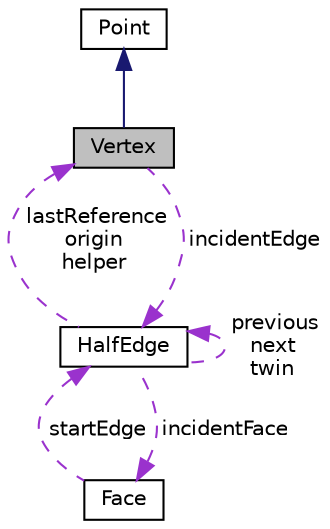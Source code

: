 digraph "Vertex"
{
  edge [fontname="Helvetica",fontsize="10",labelfontname="Helvetica",labelfontsize="10"];
  node [fontname="Helvetica",fontsize="10",shape=record];
  Node2 [label="Vertex",height=0.2,width=0.4,color="black", fillcolor="grey75", style="filled", fontcolor="black"];
  Node3 -> Node2 [dir="back",color="midnightblue",fontsize="10",style="solid",fontname="Helvetica"];
  Node3 [label="Point",height=0.2,width=0.4,color="black", fillcolor="white", style="filled",URL="$classPoint.html",tooltip="Stores point with X & Y coordinate. "];
  Node4 -> Node2 [dir="back",color="darkorchid3",fontsize="10",style="dashed",label=" incidentEdge" ,fontname="Helvetica"];
  Node4 [label="HalfEdge",height=0.2,width=0.4,color="black", fillcolor="white", style="filled",URL="$classHalfEdge.html"];
  Node2 -> Node4 [dir="back",color="darkorchid3",fontsize="10",style="dashed",label=" lastReference\norigin\nhelper" ,fontname="Helvetica"];
  Node4 -> Node4 [dir="back",color="darkorchid3",fontsize="10",style="dashed",label=" previous\nnext\ntwin" ,fontname="Helvetica"];
  Node5 -> Node4 [dir="back",color="darkorchid3",fontsize="10",style="dashed",label=" incidentFace" ,fontname="Helvetica"];
  Node5 [label="Face",height=0.2,width=0.4,color="black", fillcolor="white", style="filled",URL="$classFace.html"];
  Node4 -> Node5 [dir="back",color="darkorchid3",fontsize="10",style="dashed",label=" startEdge" ,fontname="Helvetica"];
}
